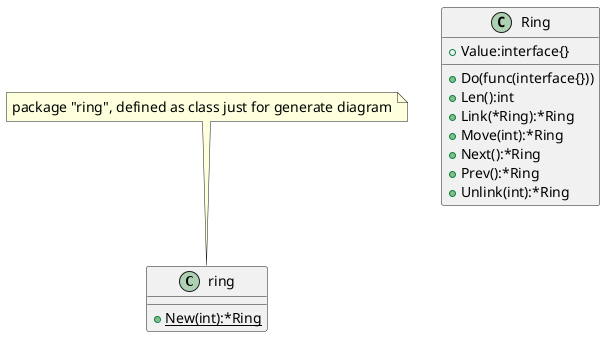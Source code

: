 @startuml
skinparam {
	defaultFontName Tohama
	defaultFontSize 14
}

class ring {
	+{static} New(int):*Ring
}

class Ring {
	+Value:interface{}

	+Do(func(interface{}))
	+Len():int
	+Link(*Ring):*Ring
	+Move(int):*Ring
	+Next():*Ring
	+Prev():*Ring
	+Unlink(int):*Ring
}

note top of ring: package "ring", defined as class just for generate diagram

@enduml
